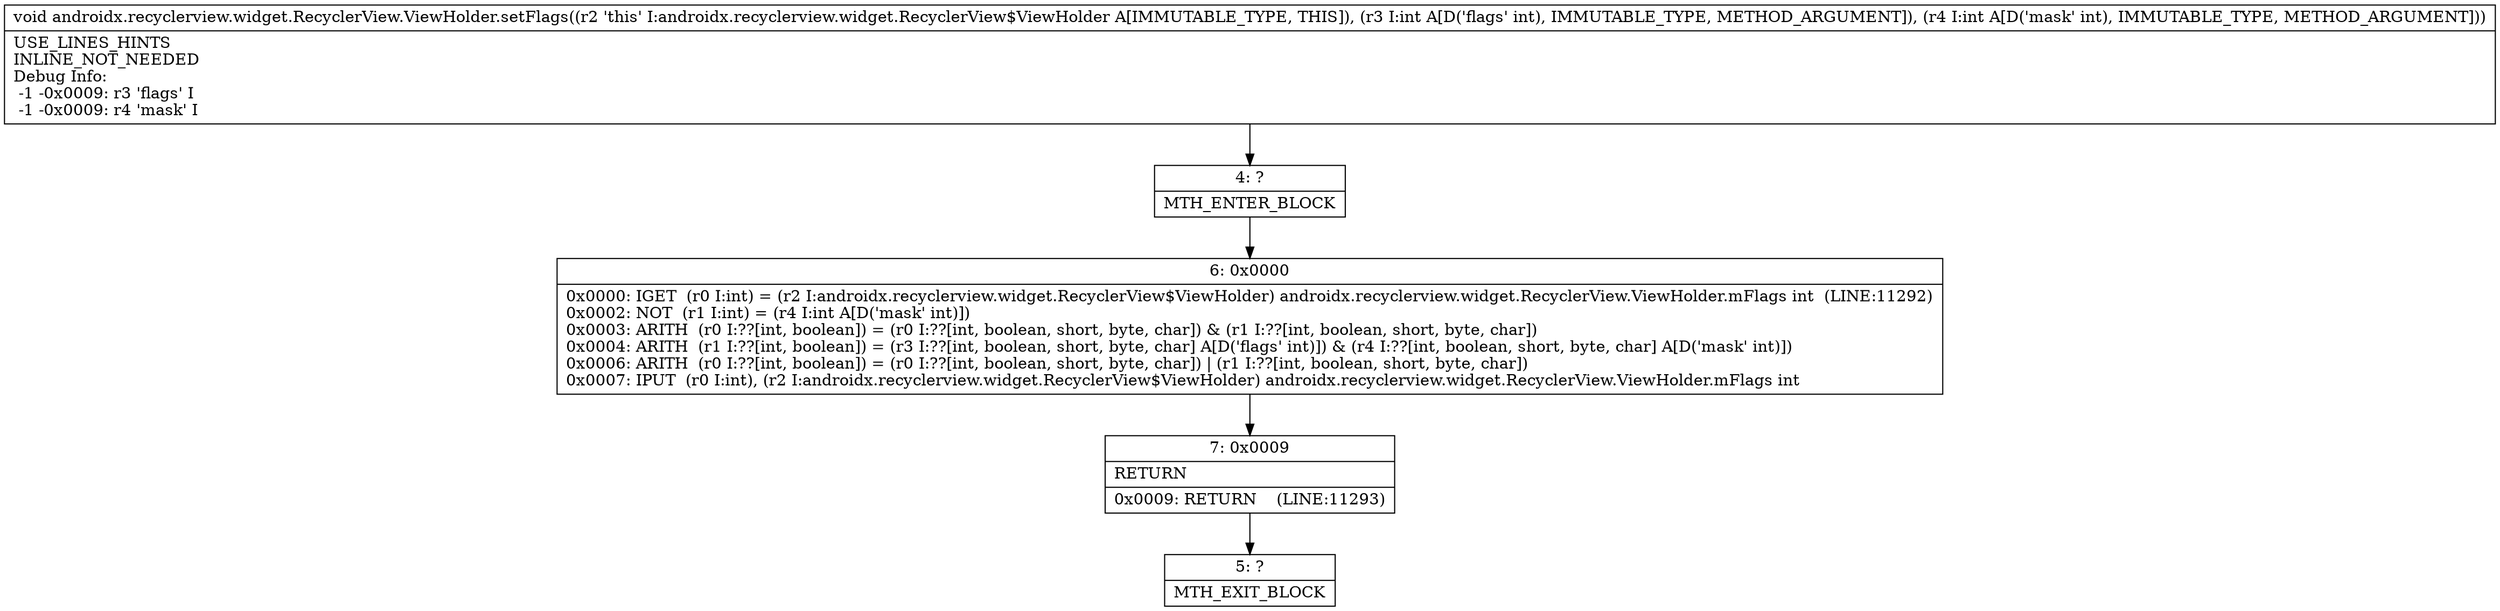 digraph "CFG forandroidx.recyclerview.widget.RecyclerView.ViewHolder.setFlags(II)V" {
Node_4 [shape=record,label="{4\:\ ?|MTH_ENTER_BLOCK\l}"];
Node_6 [shape=record,label="{6\:\ 0x0000|0x0000: IGET  (r0 I:int) = (r2 I:androidx.recyclerview.widget.RecyclerView$ViewHolder) androidx.recyclerview.widget.RecyclerView.ViewHolder.mFlags int  (LINE:11292)\l0x0002: NOT  (r1 I:int) = (r4 I:int A[D('mask' int)]) \l0x0003: ARITH  (r0 I:??[int, boolean]) = (r0 I:??[int, boolean, short, byte, char]) & (r1 I:??[int, boolean, short, byte, char]) \l0x0004: ARITH  (r1 I:??[int, boolean]) = (r3 I:??[int, boolean, short, byte, char] A[D('flags' int)]) & (r4 I:??[int, boolean, short, byte, char] A[D('mask' int)]) \l0x0006: ARITH  (r0 I:??[int, boolean]) = (r0 I:??[int, boolean, short, byte, char]) \| (r1 I:??[int, boolean, short, byte, char]) \l0x0007: IPUT  (r0 I:int), (r2 I:androidx.recyclerview.widget.RecyclerView$ViewHolder) androidx.recyclerview.widget.RecyclerView.ViewHolder.mFlags int \l}"];
Node_7 [shape=record,label="{7\:\ 0x0009|RETURN\l|0x0009: RETURN    (LINE:11293)\l}"];
Node_5 [shape=record,label="{5\:\ ?|MTH_EXIT_BLOCK\l}"];
MethodNode[shape=record,label="{void androidx.recyclerview.widget.RecyclerView.ViewHolder.setFlags((r2 'this' I:androidx.recyclerview.widget.RecyclerView$ViewHolder A[IMMUTABLE_TYPE, THIS]), (r3 I:int A[D('flags' int), IMMUTABLE_TYPE, METHOD_ARGUMENT]), (r4 I:int A[D('mask' int), IMMUTABLE_TYPE, METHOD_ARGUMENT]))  | USE_LINES_HINTS\lINLINE_NOT_NEEDED\lDebug Info:\l  \-1 \-0x0009: r3 'flags' I\l  \-1 \-0x0009: r4 'mask' I\l}"];
MethodNode -> Node_4;Node_4 -> Node_6;
Node_6 -> Node_7;
Node_7 -> Node_5;
}

